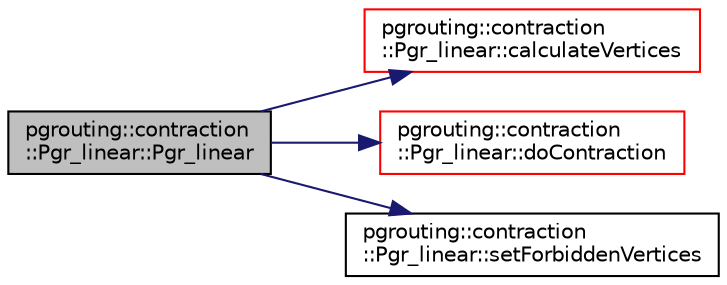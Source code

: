 digraph "pgrouting::contraction::Pgr_linear::Pgr_linear"
{
  edge [fontname="Helvetica",fontsize="10",labelfontname="Helvetica",labelfontsize="10"];
  node [fontname="Helvetica",fontsize="10",shape=record];
  rankdir="LR";
  Node0 [label="pgrouting::contraction\l::Pgr_linear::Pgr_linear",height=0.2,width=0.4,color="black", fillcolor="grey75", style="filled", fontcolor="black"];
  Node0 -> Node1 [color="midnightblue",fontsize="10",style="solid",fontname="Helvetica"];
  Node1 [label="pgrouting::contraction\l::Pgr_linear::calculateVertices",height=0.2,width=0.4,color="red", fillcolor="white", style="filled",URL="$classpgrouting_1_1contraction_1_1Pgr__linear.html#a1bae6a3ec231a3048e243ff087997853"];
  Node0 -> Node4 [color="midnightblue",fontsize="10",style="solid",fontname="Helvetica"];
  Node4 [label="pgrouting::contraction\l::Pgr_linear::doContraction",height=0.2,width=0.4,color="red", fillcolor="white", style="filled",URL="$classpgrouting_1_1contraction_1_1Pgr__linear.html#aef91793bf9d9b4e12b2b648268f64545"];
  Node0 -> Node19 [color="midnightblue",fontsize="10",style="solid",fontname="Helvetica"];
  Node19 [label="pgrouting::contraction\l::Pgr_linear::setForbiddenVertices",height=0.2,width=0.4,color="black", fillcolor="white", style="filled",URL="$classpgrouting_1_1contraction_1_1Pgr__linear.html#aca168a86598cacddb73e51b7802c856a"];
}
